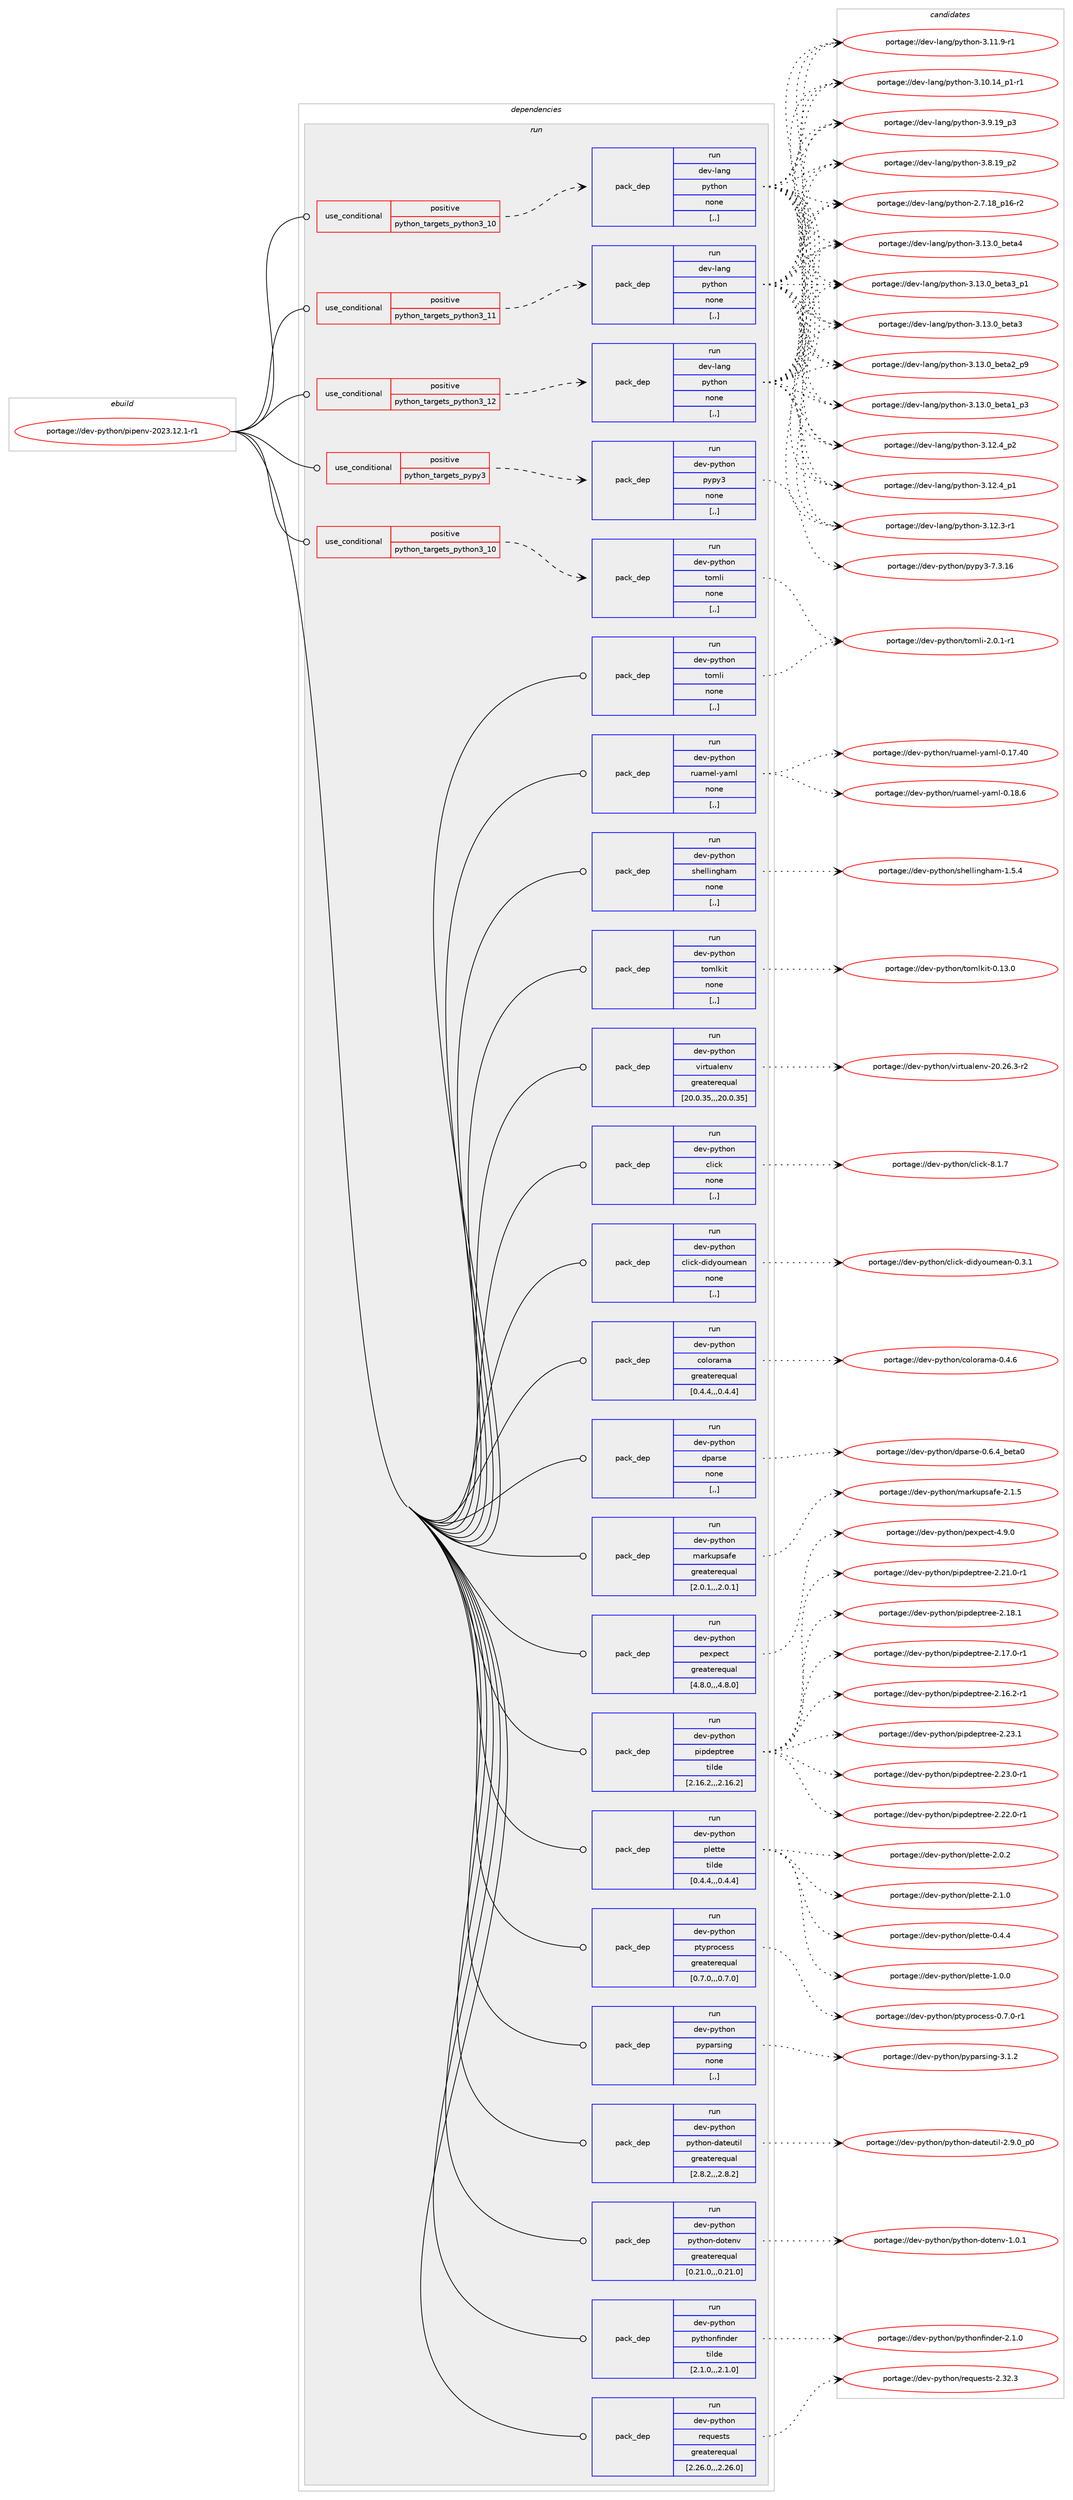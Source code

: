 digraph prolog {

# *************
# Graph options
# *************

newrank=true;
concentrate=true;
compound=true;
graph [rankdir=LR,fontname=Helvetica,fontsize=10,ranksep=1.5];#, ranksep=2.5, nodesep=0.2];
edge  [arrowhead=vee];
node  [fontname=Helvetica,fontsize=10];

# **********
# The ebuild
# **********

subgraph cluster_leftcol {
color=gray;
label=<<i>ebuild</i>>;
id [label="portage://dev-python/pipenv-2023.12.1-r1", color=red, width=4, href="../dev-python/pipenv-2023.12.1-r1.svg"];
}

# ****************
# The dependencies
# ****************

subgraph cluster_midcol {
color=gray;
label=<<i>dependencies</i>>;
subgraph cluster_compile {
fillcolor="#eeeeee";
style=filled;
label=<<i>compile</i>>;
}
subgraph cluster_compileandrun {
fillcolor="#eeeeee";
style=filled;
label=<<i>compile and run</i>>;
}
subgraph cluster_run {
fillcolor="#eeeeee";
style=filled;
label=<<i>run</i>>;
subgraph cond36155 {
dependency154897 [label=<<TABLE BORDER="0" CELLBORDER="1" CELLSPACING="0" CELLPADDING="4"><TR><TD ROWSPAN="3" CELLPADDING="10">use_conditional</TD></TR><TR><TD>positive</TD></TR><TR><TD>python_targets_pypy3</TD></TR></TABLE>>, shape=none, color=red];
subgraph pack117490 {
dependency154898 [label=<<TABLE BORDER="0" CELLBORDER="1" CELLSPACING="0" CELLPADDING="4" WIDTH="220"><TR><TD ROWSPAN="6" CELLPADDING="30">pack_dep</TD></TR><TR><TD WIDTH="110">run</TD></TR><TR><TD>dev-python</TD></TR><TR><TD>pypy3</TD></TR><TR><TD>none</TD></TR><TR><TD>[,,]</TD></TR></TABLE>>, shape=none, color=blue];
}
dependency154897:e -> dependency154898:w [weight=20,style="dashed",arrowhead="vee"];
}
id:e -> dependency154897:w [weight=20,style="solid",arrowhead="odot"];
subgraph cond36156 {
dependency154899 [label=<<TABLE BORDER="0" CELLBORDER="1" CELLSPACING="0" CELLPADDING="4"><TR><TD ROWSPAN="3" CELLPADDING="10">use_conditional</TD></TR><TR><TD>positive</TD></TR><TR><TD>python_targets_python3_10</TD></TR></TABLE>>, shape=none, color=red];
subgraph pack117491 {
dependency154900 [label=<<TABLE BORDER="0" CELLBORDER="1" CELLSPACING="0" CELLPADDING="4" WIDTH="220"><TR><TD ROWSPAN="6" CELLPADDING="30">pack_dep</TD></TR><TR><TD WIDTH="110">run</TD></TR><TR><TD>dev-lang</TD></TR><TR><TD>python</TD></TR><TR><TD>none</TD></TR><TR><TD>[,,]</TD></TR></TABLE>>, shape=none, color=blue];
}
dependency154899:e -> dependency154900:w [weight=20,style="dashed",arrowhead="vee"];
}
id:e -> dependency154899:w [weight=20,style="solid",arrowhead="odot"];
subgraph cond36157 {
dependency154901 [label=<<TABLE BORDER="0" CELLBORDER="1" CELLSPACING="0" CELLPADDING="4"><TR><TD ROWSPAN="3" CELLPADDING="10">use_conditional</TD></TR><TR><TD>positive</TD></TR><TR><TD>python_targets_python3_10</TD></TR></TABLE>>, shape=none, color=red];
subgraph pack117492 {
dependency154902 [label=<<TABLE BORDER="0" CELLBORDER="1" CELLSPACING="0" CELLPADDING="4" WIDTH="220"><TR><TD ROWSPAN="6" CELLPADDING="30">pack_dep</TD></TR><TR><TD WIDTH="110">run</TD></TR><TR><TD>dev-python</TD></TR><TR><TD>tomli</TD></TR><TR><TD>none</TD></TR><TR><TD>[,,]</TD></TR></TABLE>>, shape=none, color=blue];
}
dependency154901:e -> dependency154902:w [weight=20,style="dashed",arrowhead="vee"];
}
id:e -> dependency154901:w [weight=20,style="solid",arrowhead="odot"];
subgraph cond36158 {
dependency154903 [label=<<TABLE BORDER="0" CELLBORDER="1" CELLSPACING="0" CELLPADDING="4"><TR><TD ROWSPAN="3" CELLPADDING="10">use_conditional</TD></TR><TR><TD>positive</TD></TR><TR><TD>python_targets_python3_11</TD></TR></TABLE>>, shape=none, color=red];
subgraph pack117493 {
dependency154904 [label=<<TABLE BORDER="0" CELLBORDER="1" CELLSPACING="0" CELLPADDING="4" WIDTH="220"><TR><TD ROWSPAN="6" CELLPADDING="30">pack_dep</TD></TR><TR><TD WIDTH="110">run</TD></TR><TR><TD>dev-lang</TD></TR><TR><TD>python</TD></TR><TR><TD>none</TD></TR><TR><TD>[,,]</TD></TR></TABLE>>, shape=none, color=blue];
}
dependency154903:e -> dependency154904:w [weight=20,style="dashed",arrowhead="vee"];
}
id:e -> dependency154903:w [weight=20,style="solid",arrowhead="odot"];
subgraph cond36159 {
dependency154905 [label=<<TABLE BORDER="0" CELLBORDER="1" CELLSPACING="0" CELLPADDING="4"><TR><TD ROWSPAN="3" CELLPADDING="10">use_conditional</TD></TR><TR><TD>positive</TD></TR><TR><TD>python_targets_python3_12</TD></TR></TABLE>>, shape=none, color=red];
subgraph pack117494 {
dependency154906 [label=<<TABLE BORDER="0" CELLBORDER="1" CELLSPACING="0" CELLPADDING="4" WIDTH="220"><TR><TD ROWSPAN="6" CELLPADDING="30">pack_dep</TD></TR><TR><TD WIDTH="110">run</TD></TR><TR><TD>dev-lang</TD></TR><TR><TD>python</TD></TR><TR><TD>none</TD></TR><TR><TD>[,,]</TD></TR></TABLE>>, shape=none, color=blue];
}
dependency154905:e -> dependency154906:w [weight=20,style="dashed",arrowhead="vee"];
}
id:e -> dependency154905:w [weight=20,style="solid",arrowhead="odot"];
subgraph pack117495 {
dependency154907 [label=<<TABLE BORDER="0" CELLBORDER="1" CELLSPACING="0" CELLPADDING="4" WIDTH="220"><TR><TD ROWSPAN="6" CELLPADDING="30">pack_dep</TD></TR><TR><TD WIDTH="110">run</TD></TR><TR><TD>dev-python</TD></TR><TR><TD>click</TD></TR><TR><TD>none</TD></TR><TR><TD>[,,]</TD></TR></TABLE>>, shape=none, color=blue];
}
id:e -> dependency154907:w [weight=20,style="solid",arrowhead="odot"];
subgraph pack117496 {
dependency154908 [label=<<TABLE BORDER="0" CELLBORDER="1" CELLSPACING="0" CELLPADDING="4" WIDTH="220"><TR><TD ROWSPAN="6" CELLPADDING="30">pack_dep</TD></TR><TR><TD WIDTH="110">run</TD></TR><TR><TD>dev-python</TD></TR><TR><TD>click-didyoumean</TD></TR><TR><TD>none</TD></TR><TR><TD>[,,]</TD></TR></TABLE>>, shape=none, color=blue];
}
id:e -> dependency154908:w [weight=20,style="solid",arrowhead="odot"];
subgraph pack117497 {
dependency154909 [label=<<TABLE BORDER="0" CELLBORDER="1" CELLSPACING="0" CELLPADDING="4" WIDTH="220"><TR><TD ROWSPAN="6" CELLPADDING="30">pack_dep</TD></TR><TR><TD WIDTH="110">run</TD></TR><TR><TD>dev-python</TD></TR><TR><TD>colorama</TD></TR><TR><TD>greaterequal</TD></TR><TR><TD>[0.4.4,,,0.4.4]</TD></TR></TABLE>>, shape=none, color=blue];
}
id:e -> dependency154909:w [weight=20,style="solid",arrowhead="odot"];
subgraph pack117498 {
dependency154910 [label=<<TABLE BORDER="0" CELLBORDER="1" CELLSPACING="0" CELLPADDING="4" WIDTH="220"><TR><TD ROWSPAN="6" CELLPADDING="30">pack_dep</TD></TR><TR><TD WIDTH="110">run</TD></TR><TR><TD>dev-python</TD></TR><TR><TD>dparse</TD></TR><TR><TD>none</TD></TR><TR><TD>[,,]</TD></TR></TABLE>>, shape=none, color=blue];
}
id:e -> dependency154910:w [weight=20,style="solid",arrowhead="odot"];
subgraph pack117499 {
dependency154911 [label=<<TABLE BORDER="0" CELLBORDER="1" CELLSPACING="0" CELLPADDING="4" WIDTH="220"><TR><TD ROWSPAN="6" CELLPADDING="30">pack_dep</TD></TR><TR><TD WIDTH="110">run</TD></TR><TR><TD>dev-python</TD></TR><TR><TD>markupsafe</TD></TR><TR><TD>greaterequal</TD></TR><TR><TD>[2.0.1,,,2.0.1]</TD></TR></TABLE>>, shape=none, color=blue];
}
id:e -> dependency154911:w [weight=20,style="solid",arrowhead="odot"];
subgraph pack117500 {
dependency154912 [label=<<TABLE BORDER="0" CELLBORDER="1" CELLSPACING="0" CELLPADDING="4" WIDTH="220"><TR><TD ROWSPAN="6" CELLPADDING="30">pack_dep</TD></TR><TR><TD WIDTH="110">run</TD></TR><TR><TD>dev-python</TD></TR><TR><TD>pexpect</TD></TR><TR><TD>greaterequal</TD></TR><TR><TD>[4.8.0,,,4.8.0]</TD></TR></TABLE>>, shape=none, color=blue];
}
id:e -> dependency154912:w [weight=20,style="solid",arrowhead="odot"];
subgraph pack117501 {
dependency154913 [label=<<TABLE BORDER="0" CELLBORDER="1" CELLSPACING="0" CELLPADDING="4" WIDTH="220"><TR><TD ROWSPAN="6" CELLPADDING="30">pack_dep</TD></TR><TR><TD WIDTH="110">run</TD></TR><TR><TD>dev-python</TD></TR><TR><TD>pipdeptree</TD></TR><TR><TD>tilde</TD></TR><TR><TD>[2.16.2,,,2.16.2]</TD></TR></TABLE>>, shape=none, color=blue];
}
id:e -> dependency154913:w [weight=20,style="solid",arrowhead="odot"];
subgraph pack117502 {
dependency154914 [label=<<TABLE BORDER="0" CELLBORDER="1" CELLSPACING="0" CELLPADDING="4" WIDTH="220"><TR><TD ROWSPAN="6" CELLPADDING="30">pack_dep</TD></TR><TR><TD WIDTH="110">run</TD></TR><TR><TD>dev-python</TD></TR><TR><TD>plette</TD></TR><TR><TD>tilde</TD></TR><TR><TD>[0.4.4,,,0.4.4]</TD></TR></TABLE>>, shape=none, color=blue];
}
id:e -> dependency154914:w [weight=20,style="solid",arrowhead="odot"];
subgraph pack117503 {
dependency154915 [label=<<TABLE BORDER="0" CELLBORDER="1" CELLSPACING="0" CELLPADDING="4" WIDTH="220"><TR><TD ROWSPAN="6" CELLPADDING="30">pack_dep</TD></TR><TR><TD WIDTH="110">run</TD></TR><TR><TD>dev-python</TD></TR><TR><TD>ptyprocess</TD></TR><TR><TD>greaterequal</TD></TR><TR><TD>[0.7.0,,,0.7.0]</TD></TR></TABLE>>, shape=none, color=blue];
}
id:e -> dependency154915:w [weight=20,style="solid",arrowhead="odot"];
subgraph pack117504 {
dependency154916 [label=<<TABLE BORDER="0" CELLBORDER="1" CELLSPACING="0" CELLPADDING="4" WIDTH="220"><TR><TD ROWSPAN="6" CELLPADDING="30">pack_dep</TD></TR><TR><TD WIDTH="110">run</TD></TR><TR><TD>dev-python</TD></TR><TR><TD>pyparsing</TD></TR><TR><TD>none</TD></TR><TR><TD>[,,]</TD></TR></TABLE>>, shape=none, color=blue];
}
id:e -> dependency154916:w [weight=20,style="solid",arrowhead="odot"];
subgraph pack117505 {
dependency154917 [label=<<TABLE BORDER="0" CELLBORDER="1" CELLSPACING="0" CELLPADDING="4" WIDTH="220"><TR><TD ROWSPAN="6" CELLPADDING="30">pack_dep</TD></TR><TR><TD WIDTH="110">run</TD></TR><TR><TD>dev-python</TD></TR><TR><TD>python-dateutil</TD></TR><TR><TD>greaterequal</TD></TR><TR><TD>[2.8.2,,,2.8.2]</TD></TR></TABLE>>, shape=none, color=blue];
}
id:e -> dependency154917:w [weight=20,style="solid",arrowhead="odot"];
subgraph pack117506 {
dependency154918 [label=<<TABLE BORDER="0" CELLBORDER="1" CELLSPACING="0" CELLPADDING="4" WIDTH="220"><TR><TD ROWSPAN="6" CELLPADDING="30">pack_dep</TD></TR><TR><TD WIDTH="110">run</TD></TR><TR><TD>dev-python</TD></TR><TR><TD>python-dotenv</TD></TR><TR><TD>greaterequal</TD></TR><TR><TD>[0.21.0,,,0.21.0]</TD></TR></TABLE>>, shape=none, color=blue];
}
id:e -> dependency154918:w [weight=20,style="solid",arrowhead="odot"];
subgraph pack117507 {
dependency154919 [label=<<TABLE BORDER="0" CELLBORDER="1" CELLSPACING="0" CELLPADDING="4" WIDTH="220"><TR><TD ROWSPAN="6" CELLPADDING="30">pack_dep</TD></TR><TR><TD WIDTH="110">run</TD></TR><TR><TD>dev-python</TD></TR><TR><TD>pythonfinder</TD></TR><TR><TD>tilde</TD></TR><TR><TD>[2.1.0,,,2.1.0]</TD></TR></TABLE>>, shape=none, color=blue];
}
id:e -> dependency154919:w [weight=20,style="solid",arrowhead="odot"];
subgraph pack117508 {
dependency154920 [label=<<TABLE BORDER="0" CELLBORDER="1" CELLSPACING="0" CELLPADDING="4" WIDTH="220"><TR><TD ROWSPAN="6" CELLPADDING="30">pack_dep</TD></TR><TR><TD WIDTH="110">run</TD></TR><TR><TD>dev-python</TD></TR><TR><TD>requests</TD></TR><TR><TD>greaterequal</TD></TR><TR><TD>[2.26.0,,,2.26.0]</TD></TR></TABLE>>, shape=none, color=blue];
}
id:e -> dependency154920:w [weight=20,style="solid",arrowhead="odot"];
subgraph pack117509 {
dependency154921 [label=<<TABLE BORDER="0" CELLBORDER="1" CELLSPACING="0" CELLPADDING="4" WIDTH="220"><TR><TD ROWSPAN="6" CELLPADDING="30">pack_dep</TD></TR><TR><TD WIDTH="110">run</TD></TR><TR><TD>dev-python</TD></TR><TR><TD>ruamel-yaml</TD></TR><TR><TD>none</TD></TR><TR><TD>[,,]</TD></TR></TABLE>>, shape=none, color=blue];
}
id:e -> dependency154921:w [weight=20,style="solid",arrowhead="odot"];
subgraph pack117510 {
dependency154922 [label=<<TABLE BORDER="0" CELLBORDER="1" CELLSPACING="0" CELLPADDING="4" WIDTH="220"><TR><TD ROWSPAN="6" CELLPADDING="30">pack_dep</TD></TR><TR><TD WIDTH="110">run</TD></TR><TR><TD>dev-python</TD></TR><TR><TD>shellingham</TD></TR><TR><TD>none</TD></TR><TR><TD>[,,]</TD></TR></TABLE>>, shape=none, color=blue];
}
id:e -> dependency154922:w [weight=20,style="solid",arrowhead="odot"];
subgraph pack117511 {
dependency154923 [label=<<TABLE BORDER="0" CELLBORDER="1" CELLSPACING="0" CELLPADDING="4" WIDTH="220"><TR><TD ROWSPAN="6" CELLPADDING="30">pack_dep</TD></TR><TR><TD WIDTH="110">run</TD></TR><TR><TD>dev-python</TD></TR><TR><TD>tomli</TD></TR><TR><TD>none</TD></TR><TR><TD>[,,]</TD></TR></TABLE>>, shape=none, color=blue];
}
id:e -> dependency154923:w [weight=20,style="solid",arrowhead="odot"];
subgraph pack117512 {
dependency154924 [label=<<TABLE BORDER="0" CELLBORDER="1" CELLSPACING="0" CELLPADDING="4" WIDTH="220"><TR><TD ROWSPAN="6" CELLPADDING="30">pack_dep</TD></TR><TR><TD WIDTH="110">run</TD></TR><TR><TD>dev-python</TD></TR><TR><TD>tomlkit</TD></TR><TR><TD>none</TD></TR><TR><TD>[,,]</TD></TR></TABLE>>, shape=none, color=blue];
}
id:e -> dependency154924:w [weight=20,style="solid",arrowhead="odot"];
subgraph pack117513 {
dependency154925 [label=<<TABLE BORDER="0" CELLBORDER="1" CELLSPACING="0" CELLPADDING="4" WIDTH="220"><TR><TD ROWSPAN="6" CELLPADDING="30">pack_dep</TD></TR><TR><TD WIDTH="110">run</TD></TR><TR><TD>dev-python</TD></TR><TR><TD>virtualenv</TD></TR><TR><TD>greaterequal</TD></TR><TR><TD>[20.0.35,,,20.0.35]</TD></TR></TABLE>>, shape=none, color=blue];
}
id:e -> dependency154925:w [weight=20,style="solid",arrowhead="odot"];
}
}

# **************
# The candidates
# **************

subgraph cluster_choices {
rank=same;
color=gray;
label=<<i>candidates</i>>;

subgraph choice117490 {
color=black;
nodesep=1;
choice10010111845112121116104111110471121211121215145554651464954 [label="portage://dev-python/pypy3-7.3.16", color=red, width=4,href="../dev-python/pypy3-7.3.16.svg"];
dependency154898:e -> choice10010111845112121116104111110471121211121215145554651464954:w [style=dotted,weight="100"];
}
subgraph choice117491 {
color=black;
nodesep=1;
choice1001011184510897110103471121211161041111104551464951464895981011169752 [label="portage://dev-lang/python-3.13.0_beta4", color=red, width=4,href="../dev-lang/python-3.13.0_beta4.svg"];
choice10010111845108971101034711212111610411111045514649514648959810111697519511249 [label="portage://dev-lang/python-3.13.0_beta3_p1", color=red, width=4,href="../dev-lang/python-3.13.0_beta3_p1.svg"];
choice1001011184510897110103471121211161041111104551464951464895981011169751 [label="portage://dev-lang/python-3.13.0_beta3", color=red, width=4,href="../dev-lang/python-3.13.0_beta3.svg"];
choice10010111845108971101034711212111610411111045514649514648959810111697509511257 [label="portage://dev-lang/python-3.13.0_beta2_p9", color=red, width=4,href="../dev-lang/python-3.13.0_beta2_p9.svg"];
choice10010111845108971101034711212111610411111045514649514648959810111697499511251 [label="portage://dev-lang/python-3.13.0_beta1_p3", color=red, width=4,href="../dev-lang/python-3.13.0_beta1_p3.svg"];
choice100101118451089711010347112121116104111110455146495046529511250 [label="portage://dev-lang/python-3.12.4_p2", color=red, width=4,href="../dev-lang/python-3.12.4_p2.svg"];
choice100101118451089711010347112121116104111110455146495046529511249 [label="portage://dev-lang/python-3.12.4_p1", color=red, width=4,href="../dev-lang/python-3.12.4_p1.svg"];
choice100101118451089711010347112121116104111110455146495046514511449 [label="portage://dev-lang/python-3.12.3-r1", color=red, width=4,href="../dev-lang/python-3.12.3-r1.svg"];
choice100101118451089711010347112121116104111110455146494946574511449 [label="portage://dev-lang/python-3.11.9-r1", color=red, width=4,href="../dev-lang/python-3.11.9-r1.svg"];
choice100101118451089711010347112121116104111110455146494846495295112494511449 [label="portage://dev-lang/python-3.10.14_p1-r1", color=red, width=4,href="../dev-lang/python-3.10.14_p1-r1.svg"];
choice100101118451089711010347112121116104111110455146574649579511251 [label="portage://dev-lang/python-3.9.19_p3", color=red, width=4,href="../dev-lang/python-3.9.19_p3.svg"];
choice100101118451089711010347112121116104111110455146564649579511250 [label="portage://dev-lang/python-3.8.19_p2", color=red, width=4,href="../dev-lang/python-3.8.19_p2.svg"];
choice100101118451089711010347112121116104111110455046554649569511249544511450 [label="portage://dev-lang/python-2.7.18_p16-r2", color=red, width=4,href="../dev-lang/python-2.7.18_p16-r2.svg"];
dependency154900:e -> choice1001011184510897110103471121211161041111104551464951464895981011169752:w [style=dotted,weight="100"];
dependency154900:e -> choice10010111845108971101034711212111610411111045514649514648959810111697519511249:w [style=dotted,weight="100"];
dependency154900:e -> choice1001011184510897110103471121211161041111104551464951464895981011169751:w [style=dotted,weight="100"];
dependency154900:e -> choice10010111845108971101034711212111610411111045514649514648959810111697509511257:w [style=dotted,weight="100"];
dependency154900:e -> choice10010111845108971101034711212111610411111045514649514648959810111697499511251:w [style=dotted,weight="100"];
dependency154900:e -> choice100101118451089711010347112121116104111110455146495046529511250:w [style=dotted,weight="100"];
dependency154900:e -> choice100101118451089711010347112121116104111110455146495046529511249:w [style=dotted,weight="100"];
dependency154900:e -> choice100101118451089711010347112121116104111110455146495046514511449:w [style=dotted,weight="100"];
dependency154900:e -> choice100101118451089711010347112121116104111110455146494946574511449:w [style=dotted,weight="100"];
dependency154900:e -> choice100101118451089711010347112121116104111110455146494846495295112494511449:w [style=dotted,weight="100"];
dependency154900:e -> choice100101118451089711010347112121116104111110455146574649579511251:w [style=dotted,weight="100"];
dependency154900:e -> choice100101118451089711010347112121116104111110455146564649579511250:w [style=dotted,weight="100"];
dependency154900:e -> choice100101118451089711010347112121116104111110455046554649569511249544511450:w [style=dotted,weight="100"];
}
subgraph choice117492 {
color=black;
nodesep=1;
choice10010111845112121116104111110471161111091081054550464846494511449 [label="portage://dev-python/tomli-2.0.1-r1", color=red, width=4,href="../dev-python/tomli-2.0.1-r1.svg"];
dependency154902:e -> choice10010111845112121116104111110471161111091081054550464846494511449:w [style=dotted,weight="100"];
}
subgraph choice117493 {
color=black;
nodesep=1;
choice1001011184510897110103471121211161041111104551464951464895981011169752 [label="portage://dev-lang/python-3.13.0_beta4", color=red, width=4,href="../dev-lang/python-3.13.0_beta4.svg"];
choice10010111845108971101034711212111610411111045514649514648959810111697519511249 [label="portage://dev-lang/python-3.13.0_beta3_p1", color=red, width=4,href="../dev-lang/python-3.13.0_beta3_p1.svg"];
choice1001011184510897110103471121211161041111104551464951464895981011169751 [label="portage://dev-lang/python-3.13.0_beta3", color=red, width=4,href="../dev-lang/python-3.13.0_beta3.svg"];
choice10010111845108971101034711212111610411111045514649514648959810111697509511257 [label="portage://dev-lang/python-3.13.0_beta2_p9", color=red, width=4,href="../dev-lang/python-3.13.0_beta2_p9.svg"];
choice10010111845108971101034711212111610411111045514649514648959810111697499511251 [label="portage://dev-lang/python-3.13.0_beta1_p3", color=red, width=4,href="../dev-lang/python-3.13.0_beta1_p3.svg"];
choice100101118451089711010347112121116104111110455146495046529511250 [label="portage://dev-lang/python-3.12.4_p2", color=red, width=4,href="../dev-lang/python-3.12.4_p2.svg"];
choice100101118451089711010347112121116104111110455146495046529511249 [label="portage://dev-lang/python-3.12.4_p1", color=red, width=4,href="../dev-lang/python-3.12.4_p1.svg"];
choice100101118451089711010347112121116104111110455146495046514511449 [label="portage://dev-lang/python-3.12.3-r1", color=red, width=4,href="../dev-lang/python-3.12.3-r1.svg"];
choice100101118451089711010347112121116104111110455146494946574511449 [label="portage://dev-lang/python-3.11.9-r1", color=red, width=4,href="../dev-lang/python-3.11.9-r1.svg"];
choice100101118451089711010347112121116104111110455146494846495295112494511449 [label="portage://dev-lang/python-3.10.14_p1-r1", color=red, width=4,href="../dev-lang/python-3.10.14_p1-r1.svg"];
choice100101118451089711010347112121116104111110455146574649579511251 [label="portage://dev-lang/python-3.9.19_p3", color=red, width=4,href="../dev-lang/python-3.9.19_p3.svg"];
choice100101118451089711010347112121116104111110455146564649579511250 [label="portage://dev-lang/python-3.8.19_p2", color=red, width=4,href="../dev-lang/python-3.8.19_p2.svg"];
choice100101118451089711010347112121116104111110455046554649569511249544511450 [label="portage://dev-lang/python-2.7.18_p16-r2", color=red, width=4,href="../dev-lang/python-2.7.18_p16-r2.svg"];
dependency154904:e -> choice1001011184510897110103471121211161041111104551464951464895981011169752:w [style=dotted,weight="100"];
dependency154904:e -> choice10010111845108971101034711212111610411111045514649514648959810111697519511249:w [style=dotted,weight="100"];
dependency154904:e -> choice1001011184510897110103471121211161041111104551464951464895981011169751:w [style=dotted,weight="100"];
dependency154904:e -> choice10010111845108971101034711212111610411111045514649514648959810111697509511257:w [style=dotted,weight="100"];
dependency154904:e -> choice10010111845108971101034711212111610411111045514649514648959810111697499511251:w [style=dotted,weight="100"];
dependency154904:e -> choice100101118451089711010347112121116104111110455146495046529511250:w [style=dotted,weight="100"];
dependency154904:e -> choice100101118451089711010347112121116104111110455146495046529511249:w [style=dotted,weight="100"];
dependency154904:e -> choice100101118451089711010347112121116104111110455146495046514511449:w [style=dotted,weight="100"];
dependency154904:e -> choice100101118451089711010347112121116104111110455146494946574511449:w [style=dotted,weight="100"];
dependency154904:e -> choice100101118451089711010347112121116104111110455146494846495295112494511449:w [style=dotted,weight="100"];
dependency154904:e -> choice100101118451089711010347112121116104111110455146574649579511251:w [style=dotted,weight="100"];
dependency154904:e -> choice100101118451089711010347112121116104111110455146564649579511250:w [style=dotted,weight="100"];
dependency154904:e -> choice100101118451089711010347112121116104111110455046554649569511249544511450:w [style=dotted,weight="100"];
}
subgraph choice117494 {
color=black;
nodesep=1;
choice1001011184510897110103471121211161041111104551464951464895981011169752 [label="portage://dev-lang/python-3.13.0_beta4", color=red, width=4,href="../dev-lang/python-3.13.0_beta4.svg"];
choice10010111845108971101034711212111610411111045514649514648959810111697519511249 [label="portage://dev-lang/python-3.13.0_beta3_p1", color=red, width=4,href="../dev-lang/python-3.13.0_beta3_p1.svg"];
choice1001011184510897110103471121211161041111104551464951464895981011169751 [label="portage://dev-lang/python-3.13.0_beta3", color=red, width=4,href="../dev-lang/python-3.13.0_beta3.svg"];
choice10010111845108971101034711212111610411111045514649514648959810111697509511257 [label="portage://dev-lang/python-3.13.0_beta2_p9", color=red, width=4,href="../dev-lang/python-3.13.0_beta2_p9.svg"];
choice10010111845108971101034711212111610411111045514649514648959810111697499511251 [label="portage://dev-lang/python-3.13.0_beta1_p3", color=red, width=4,href="../dev-lang/python-3.13.0_beta1_p3.svg"];
choice100101118451089711010347112121116104111110455146495046529511250 [label="portage://dev-lang/python-3.12.4_p2", color=red, width=4,href="../dev-lang/python-3.12.4_p2.svg"];
choice100101118451089711010347112121116104111110455146495046529511249 [label="portage://dev-lang/python-3.12.4_p1", color=red, width=4,href="../dev-lang/python-3.12.4_p1.svg"];
choice100101118451089711010347112121116104111110455146495046514511449 [label="portage://dev-lang/python-3.12.3-r1", color=red, width=4,href="../dev-lang/python-3.12.3-r1.svg"];
choice100101118451089711010347112121116104111110455146494946574511449 [label="portage://dev-lang/python-3.11.9-r1", color=red, width=4,href="../dev-lang/python-3.11.9-r1.svg"];
choice100101118451089711010347112121116104111110455146494846495295112494511449 [label="portage://dev-lang/python-3.10.14_p1-r1", color=red, width=4,href="../dev-lang/python-3.10.14_p1-r1.svg"];
choice100101118451089711010347112121116104111110455146574649579511251 [label="portage://dev-lang/python-3.9.19_p3", color=red, width=4,href="../dev-lang/python-3.9.19_p3.svg"];
choice100101118451089711010347112121116104111110455146564649579511250 [label="portage://dev-lang/python-3.8.19_p2", color=red, width=4,href="../dev-lang/python-3.8.19_p2.svg"];
choice100101118451089711010347112121116104111110455046554649569511249544511450 [label="portage://dev-lang/python-2.7.18_p16-r2", color=red, width=4,href="../dev-lang/python-2.7.18_p16-r2.svg"];
dependency154906:e -> choice1001011184510897110103471121211161041111104551464951464895981011169752:w [style=dotted,weight="100"];
dependency154906:e -> choice10010111845108971101034711212111610411111045514649514648959810111697519511249:w [style=dotted,weight="100"];
dependency154906:e -> choice1001011184510897110103471121211161041111104551464951464895981011169751:w [style=dotted,weight="100"];
dependency154906:e -> choice10010111845108971101034711212111610411111045514649514648959810111697509511257:w [style=dotted,weight="100"];
dependency154906:e -> choice10010111845108971101034711212111610411111045514649514648959810111697499511251:w [style=dotted,weight="100"];
dependency154906:e -> choice100101118451089711010347112121116104111110455146495046529511250:w [style=dotted,weight="100"];
dependency154906:e -> choice100101118451089711010347112121116104111110455146495046529511249:w [style=dotted,weight="100"];
dependency154906:e -> choice100101118451089711010347112121116104111110455146495046514511449:w [style=dotted,weight="100"];
dependency154906:e -> choice100101118451089711010347112121116104111110455146494946574511449:w [style=dotted,weight="100"];
dependency154906:e -> choice100101118451089711010347112121116104111110455146494846495295112494511449:w [style=dotted,weight="100"];
dependency154906:e -> choice100101118451089711010347112121116104111110455146574649579511251:w [style=dotted,weight="100"];
dependency154906:e -> choice100101118451089711010347112121116104111110455146564649579511250:w [style=dotted,weight="100"];
dependency154906:e -> choice100101118451089711010347112121116104111110455046554649569511249544511450:w [style=dotted,weight="100"];
}
subgraph choice117495 {
color=black;
nodesep=1;
choice10010111845112121116104111110479910810599107455646494655 [label="portage://dev-python/click-8.1.7", color=red, width=4,href="../dev-python/click-8.1.7.svg"];
dependency154907:e -> choice10010111845112121116104111110479910810599107455646494655:w [style=dotted,weight="100"];
}
subgraph choice117496 {
color=black;
nodesep=1;
choice100101118451121211161041111104799108105991074510010510012111111710910197110454846514649 [label="portage://dev-python/click-didyoumean-0.3.1", color=red, width=4,href="../dev-python/click-didyoumean-0.3.1.svg"];
dependency154908:e -> choice100101118451121211161041111104799108105991074510010510012111111710910197110454846514649:w [style=dotted,weight="100"];
}
subgraph choice117497 {
color=black;
nodesep=1;
choice1001011184511212111610411111047991111081111149710997454846524654 [label="portage://dev-python/colorama-0.4.6", color=red, width=4,href="../dev-python/colorama-0.4.6.svg"];
dependency154909:e -> choice1001011184511212111610411111047991111081111149710997454846524654:w [style=dotted,weight="100"];
}
subgraph choice117498 {
color=black;
nodesep=1;
choice10010111845112121116104111110471001129711411510145484654465295981011169748 [label="portage://dev-python/dparse-0.6.4_beta0", color=red, width=4,href="../dev-python/dparse-0.6.4_beta0.svg"];
dependency154910:e -> choice10010111845112121116104111110471001129711411510145484654465295981011169748:w [style=dotted,weight="100"];
}
subgraph choice117499 {
color=black;
nodesep=1;
choice10010111845112121116104111110471099711410711711211597102101455046494653 [label="portage://dev-python/markupsafe-2.1.5", color=red, width=4,href="../dev-python/markupsafe-2.1.5.svg"];
dependency154911:e -> choice10010111845112121116104111110471099711410711711211597102101455046494653:w [style=dotted,weight="100"];
}
subgraph choice117500 {
color=black;
nodesep=1;
choice100101118451121211161041111104711210112011210199116455246574648 [label="portage://dev-python/pexpect-4.9.0", color=red, width=4,href="../dev-python/pexpect-4.9.0.svg"];
dependency154912:e -> choice100101118451121211161041111104711210112011210199116455246574648:w [style=dotted,weight="100"];
}
subgraph choice117501 {
color=black;
nodesep=1;
choice100101118451121211161041111104711210511210010111211611410110145504650514649 [label="portage://dev-python/pipdeptree-2.23.1", color=red, width=4,href="../dev-python/pipdeptree-2.23.1.svg"];
choice1001011184511212111610411111047112105112100101112116114101101455046505146484511449 [label="portage://dev-python/pipdeptree-2.23.0-r1", color=red, width=4,href="../dev-python/pipdeptree-2.23.0-r1.svg"];
choice1001011184511212111610411111047112105112100101112116114101101455046505046484511449 [label="portage://dev-python/pipdeptree-2.22.0-r1", color=red, width=4,href="../dev-python/pipdeptree-2.22.0-r1.svg"];
choice1001011184511212111610411111047112105112100101112116114101101455046504946484511449 [label="portage://dev-python/pipdeptree-2.21.0-r1", color=red, width=4,href="../dev-python/pipdeptree-2.21.0-r1.svg"];
choice100101118451121211161041111104711210511210010111211611410110145504649564649 [label="portage://dev-python/pipdeptree-2.18.1", color=red, width=4,href="../dev-python/pipdeptree-2.18.1.svg"];
choice1001011184511212111610411111047112105112100101112116114101101455046495546484511449 [label="portage://dev-python/pipdeptree-2.17.0-r1", color=red, width=4,href="../dev-python/pipdeptree-2.17.0-r1.svg"];
choice1001011184511212111610411111047112105112100101112116114101101455046495446504511449 [label="portage://dev-python/pipdeptree-2.16.2-r1", color=red, width=4,href="../dev-python/pipdeptree-2.16.2-r1.svg"];
dependency154913:e -> choice100101118451121211161041111104711210511210010111211611410110145504650514649:w [style=dotted,weight="100"];
dependency154913:e -> choice1001011184511212111610411111047112105112100101112116114101101455046505146484511449:w [style=dotted,weight="100"];
dependency154913:e -> choice1001011184511212111610411111047112105112100101112116114101101455046505046484511449:w [style=dotted,weight="100"];
dependency154913:e -> choice1001011184511212111610411111047112105112100101112116114101101455046504946484511449:w [style=dotted,weight="100"];
dependency154913:e -> choice100101118451121211161041111104711210511210010111211611410110145504649564649:w [style=dotted,weight="100"];
dependency154913:e -> choice1001011184511212111610411111047112105112100101112116114101101455046495546484511449:w [style=dotted,weight="100"];
dependency154913:e -> choice1001011184511212111610411111047112105112100101112116114101101455046495446504511449:w [style=dotted,weight="100"];
}
subgraph choice117502 {
color=black;
nodesep=1;
choice1001011184511212111610411111047112108101116116101455046494648 [label="portage://dev-python/plette-2.1.0", color=red, width=4,href="../dev-python/plette-2.1.0.svg"];
choice1001011184511212111610411111047112108101116116101455046484650 [label="portage://dev-python/plette-2.0.2", color=red, width=4,href="../dev-python/plette-2.0.2.svg"];
choice1001011184511212111610411111047112108101116116101454946484648 [label="portage://dev-python/plette-1.0.0", color=red, width=4,href="../dev-python/plette-1.0.0.svg"];
choice1001011184511212111610411111047112108101116116101454846524652 [label="portage://dev-python/plette-0.4.4", color=red, width=4,href="../dev-python/plette-0.4.4.svg"];
dependency154914:e -> choice1001011184511212111610411111047112108101116116101455046494648:w [style=dotted,weight="100"];
dependency154914:e -> choice1001011184511212111610411111047112108101116116101455046484650:w [style=dotted,weight="100"];
dependency154914:e -> choice1001011184511212111610411111047112108101116116101454946484648:w [style=dotted,weight="100"];
dependency154914:e -> choice1001011184511212111610411111047112108101116116101454846524652:w [style=dotted,weight="100"];
}
subgraph choice117503 {
color=black;
nodesep=1;
choice1001011184511212111610411111047112116121112114111991011151154548465546484511449 [label="portage://dev-python/ptyprocess-0.7.0-r1", color=red, width=4,href="../dev-python/ptyprocess-0.7.0-r1.svg"];
dependency154915:e -> choice1001011184511212111610411111047112116121112114111991011151154548465546484511449:w [style=dotted,weight="100"];
}
subgraph choice117504 {
color=black;
nodesep=1;
choice100101118451121211161041111104711212111297114115105110103455146494650 [label="portage://dev-python/pyparsing-3.1.2", color=red, width=4,href="../dev-python/pyparsing-3.1.2.svg"];
dependency154916:e -> choice100101118451121211161041111104711212111297114115105110103455146494650:w [style=dotted,weight="100"];
}
subgraph choice117505 {
color=black;
nodesep=1;
choice100101118451121211161041111104711212111610411111045100971161011171161051084550465746489511248 [label="portage://dev-python/python-dateutil-2.9.0_p0", color=red, width=4,href="../dev-python/python-dateutil-2.9.0_p0.svg"];
dependency154917:e -> choice100101118451121211161041111104711212111610411111045100971161011171161051084550465746489511248:w [style=dotted,weight="100"];
}
subgraph choice117506 {
color=black;
nodesep=1;
choice100101118451121211161041111104711212111610411111045100111116101110118454946484649 [label="portage://dev-python/python-dotenv-1.0.1", color=red, width=4,href="../dev-python/python-dotenv-1.0.1.svg"];
dependency154918:e -> choice100101118451121211161041111104711212111610411111045100111116101110118454946484649:w [style=dotted,weight="100"];
}
subgraph choice117507 {
color=black;
nodesep=1;
choice1001011184511212111610411111047112121116104111110102105110100101114455046494648 [label="portage://dev-python/pythonfinder-2.1.0", color=red, width=4,href="../dev-python/pythonfinder-2.1.0.svg"];
dependency154919:e -> choice1001011184511212111610411111047112121116104111110102105110100101114455046494648:w [style=dotted,weight="100"];
}
subgraph choice117508 {
color=black;
nodesep=1;
choice100101118451121211161041111104711410111311710111511611545504651504651 [label="portage://dev-python/requests-2.32.3", color=red, width=4,href="../dev-python/requests-2.32.3.svg"];
dependency154920:e -> choice100101118451121211161041111104711410111311710111511611545504651504651:w [style=dotted,weight="100"];
}
subgraph choice117509 {
color=black;
nodesep=1;
choice100101118451121211161041111104711411797109101108451219710910845484649564654 [label="portage://dev-python/ruamel-yaml-0.18.6", color=red, width=4,href="../dev-python/ruamel-yaml-0.18.6.svg"];
choice10010111845112121116104111110471141179710910110845121971091084548464955465248 [label="portage://dev-python/ruamel-yaml-0.17.40", color=red, width=4,href="../dev-python/ruamel-yaml-0.17.40.svg"];
dependency154921:e -> choice100101118451121211161041111104711411797109101108451219710910845484649564654:w [style=dotted,weight="100"];
dependency154921:e -> choice10010111845112121116104111110471141179710910110845121971091084548464955465248:w [style=dotted,weight="100"];
}
subgraph choice117510 {
color=black;
nodesep=1;
choice100101118451121211161041111104711510410110810810511010310497109454946534652 [label="portage://dev-python/shellingham-1.5.4", color=red, width=4,href="../dev-python/shellingham-1.5.4.svg"];
dependency154922:e -> choice100101118451121211161041111104711510410110810810511010310497109454946534652:w [style=dotted,weight="100"];
}
subgraph choice117511 {
color=black;
nodesep=1;
choice10010111845112121116104111110471161111091081054550464846494511449 [label="portage://dev-python/tomli-2.0.1-r1", color=red, width=4,href="../dev-python/tomli-2.0.1-r1.svg"];
dependency154923:e -> choice10010111845112121116104111110471161111091081054550464846494511449:w [style=dotted,weight="100"];
}
subgraph choice117512 {
color=black;
nodesep=1;
choice100101118451121211161041111104711611110910810710511645484649514648 [label="portage://dev-python/tomlkit-0.13.0", color=red, width=4,href="../dev-python/tomlkit-0.13.0.svg"];
dependency154924:e -> choice100101118451121211161041111104711611110910810710511645484649514648:w [style=dotted,weight="100"];
}
subgraph choice117513 {
color=black;
nodesep=1;
choice10010111845112121116104111110471181051141161179710810111011845504846505446514511450 [label="portage://dev-python/virtualenv-20.26.3-r2", color=red, width=4,href="../dev-python/virtualenv-20.26.3-r2.svg"];
dependency154925:e -> choice10010111845112121116104111110471181051141161179710810111011845504846505446514511450:w [style=dotted,weight="100"];
}
}

}
